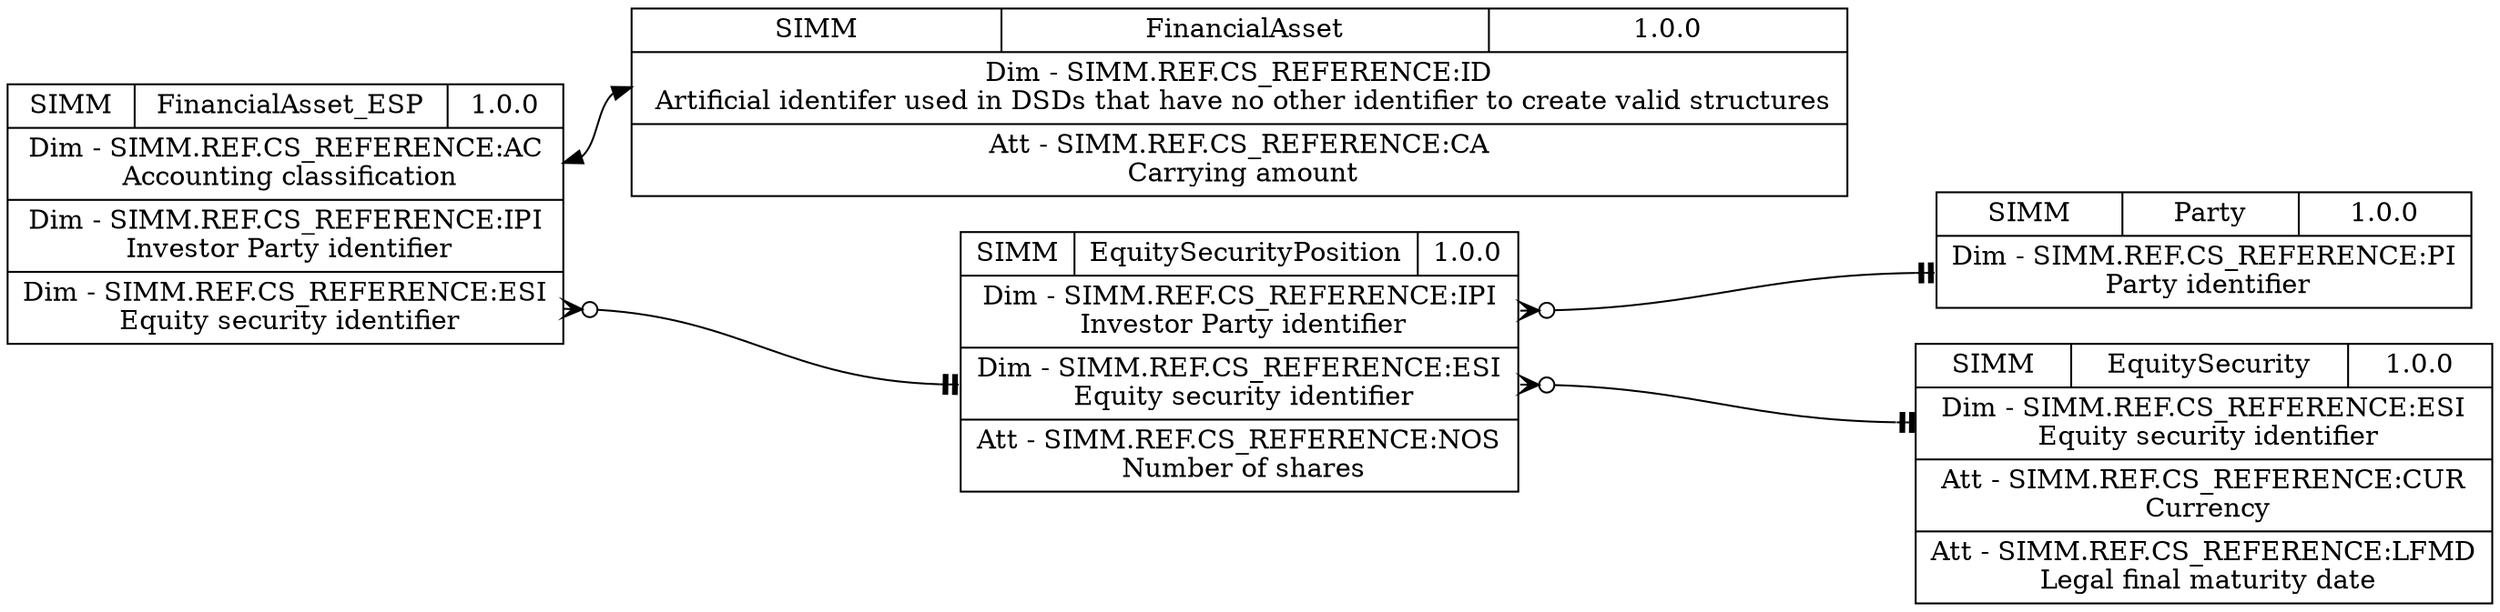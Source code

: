 digraph DependecyMap { rankdir=LR;
  
  
			
			"SIMM:EquitySecurity(1.0.0)"
			[shape=record,
				tooltip="SIMM:EquitySecurity(1.0.0)",
				URL="http://localhost:8080/FusionRegistry-10.3.5/ws/public/sdmxapi/rest/datastructure/SIMM/EquitySecurity/1.0.0",
				target=_blank,
				label="
					{SIMM|EquitySecurity|1.0.0}
					
		|{
			<ESI> 
			Dim - 
			SIMM.REF.CS_REFERENCE:ESI
			\n
          Equity security identifier
          
            
          
        
		}
	
		|{
			<CUR> 
			Att - 
			SIMM.REF.CS_REFERENCE:CUR
			\n
          Currency
          
            
              
            
          
        
		}
	
		|{
			<LFMD> 
			Att - 
			SIMM.REF.CS_REFERENCE:LFMD
			\n
          Legal final maturity date
          
            
          
        
		}
	
				",
			];
		
			
			"SIMM:EquitySecurityPosition(1.0.0)"
			[shape=record,
				tooltip="SIMM:EquitySecurityPosition(1.0.0)",
				URL="http://localhost:8080/FusionRegistry-10.3.5/ws/public/sdmxapi/rest/datastructure/SIMM/EquitySecurityPosition/1.0.0",
				target=_blank,
				label="
					{SIMM|EquitySecurityPosition|1.0.0}
					
		|{
			<IPI> 
			Dim - 
			SIMM.REF.CS_REFERENCE:IPI
			\n
          Investor Party identifier
          
            
          
        
		}
	
		|{
			<ESI> 
			Dim - 
			SIMM.REF.CS_REFERENCE:ESI
			\n
          Equity security identifier
          
            
          
        
		}
	
		|{
			<NOS> 
			Att - 
			SIMM.REF.CS_REFERENCE:NOS
			\n
          Number of shares
          
            
          
        
		}
	
				",
			];
		
			
			"SIMM:FinancialAsset(1.0.0)"
			[shape=record,
				tooltip="SIMM:FinancialAsset(1.0.0)",
				URL="http://localhost:8080/FusionRegistry-10.3.5/ws/public/sdmxapi/rest/datastructure/SIMM/FinancialAsset/1.0.0",
				target=_blank,
				label="
					{SIMM|FinancialAsset|1.0.0}
					
		|{
			<ID> 
			Dim - 
			SIMM.REF.CS_REFERENCE:ID
			\n
          Artificial identifer
          used in DSDs that have no other identifier to create valid structures
          
            
          
        
		}
	
		|{
			<CA> 
			Att - 
			SIMM.REF.CS_REFERENCE:CA
			\n
          Carrying amount
          
            
          
        
		}
	
				",
			];
		
			
			"SIMM:FinancialAsset_ESP(1.0.0)"
			[shape=record,
				tooltip="SIMM:FinancialAsset_ESP(1.0.0)",
				URL="http://localhost:8080/FusionRegistry-10.3.5/ws/public/sdmxapi/rest/datastructure/SIMM/FinancialAsset_ESP/1.0.0",
				target=_blank,
				label="
					{SIMM|FinancialAsset_ESP|1.0.0}
					
		|{
			<AC> 
			Dim - 
			SIMM.REF.CS_REFERENCE:AC
			\n
          Accounting classification
          
            
              
            
          
        
		}
	
		|{
			<IPI> 
			Dim - 
			SIMM.REF.CS_REFERENCE:IPI
			\n
          Investor Party identifier
          
            
          
        
		}
	
		|{
			<ESI> 
			Dim - 
			SIMM.REF.CS_REFERENCE:ESI
			\n
          Equity security identifier
          
            
          
        
		}
	
				",
			];
		
			
			"SIMM:Party(1.0.0)"
			[shape=record,
				tooltip="SIMM:Party(1.0.0)",
				URL="http://localhost:8080/FusionRegistry-10.3.5/ws/public/sdmxapi/rest/datastructure/SIMM/Party/1.0.0",
				target=_blank,
				label="
					{SIMM|Party|1.0.0}
					
		|{
			<PI> 
			Dim - 
			SIMM.REF.CS_REFERENCE:PI
			\n
          Party identifier
          
            
          
        
		}
	
				",
			];
		
			"SIMM:EquitySecurityPosition(1.0.0)":ESI
			->
			"SIMM:EquitySecurity(1.0.0)":ESI [dir="both"  arrowtail="crowodot"  arrowhead="teetee" ] 
			"SIMM:EquitySecurityPosition(1.0.0)":IPI
			->
			"SIMM:Party(1.0.0)":PI [dir="both"  arrowtail="crowodot"  arrowhead="teetee" ] 
			"SIMM:FinancialAsset_ESP(1.0.0)":ESI
			->
			"SIMM:EquitySecurityPosition(1.0.0)":ESI [dir="both"  arrowhead="teetee"  arrowtail="crowodot" ] 
			"SIMM:FinancialAsset_ESP(1.0.0)":AC
			->
			"SIMM:FinancialAsset(1.0.0)":ID [dir="both"  arrowhead="" ] }